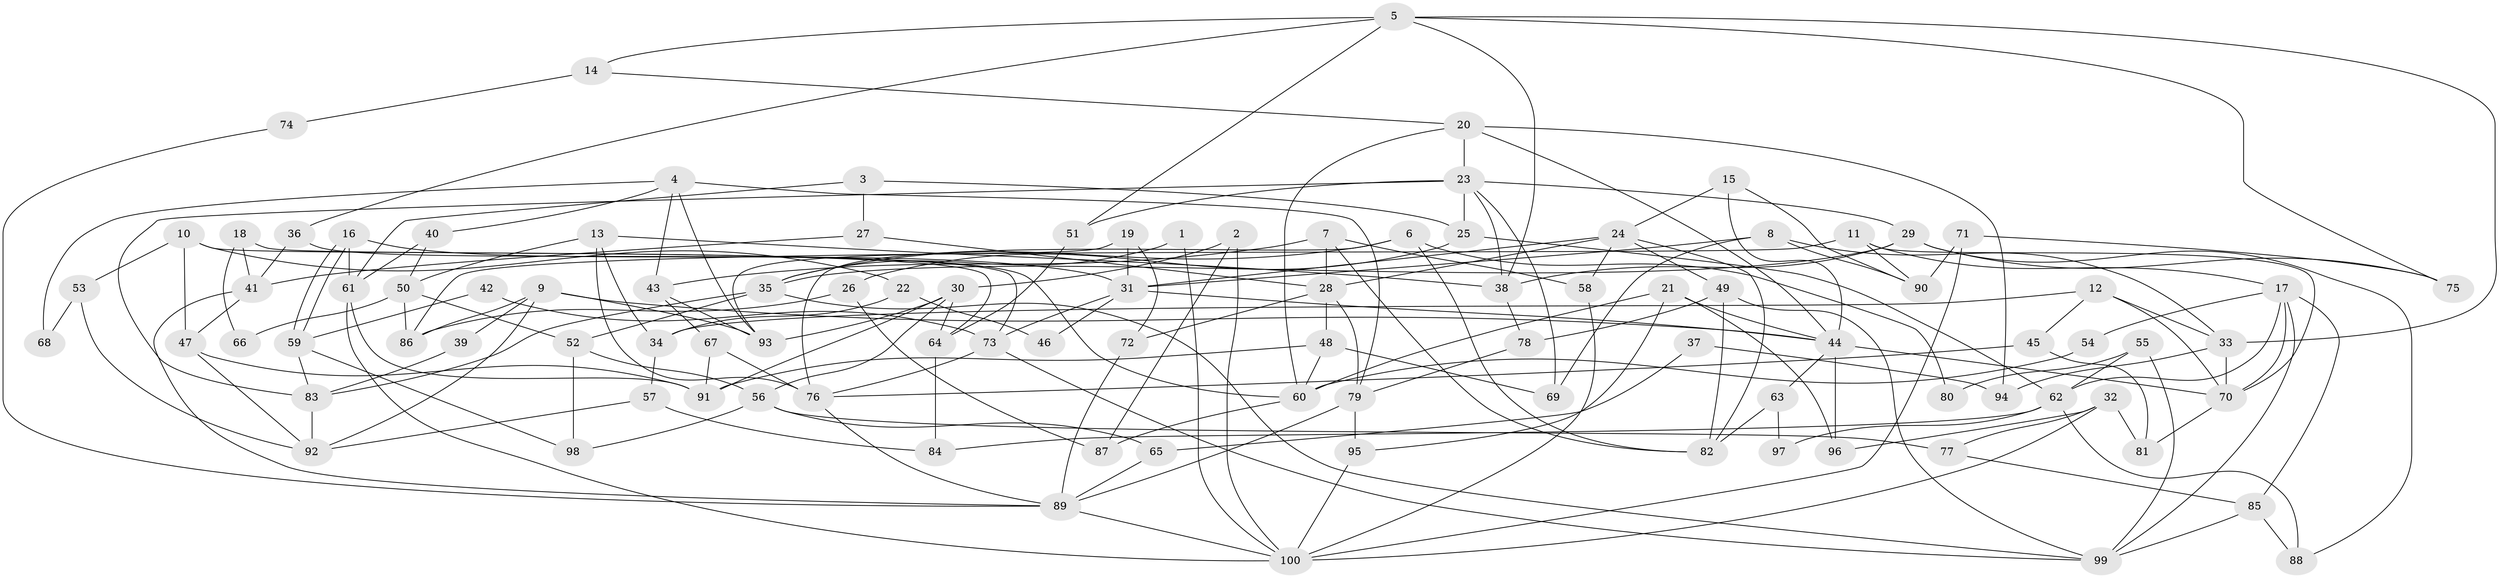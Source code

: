 // Generated by graph-tools (version 1.1) at 2025/38/02/21/25 10:38:59]
// undirected, 100 vertices, 200 edges
graph export_dot {
graph [start="1"]
  node [color=gray90,style=filled];
  1;
  2;
  3;
  4;
  5;
  6;
  7;
  8;
  9;
  10;
  11;
  12;
  13;
  14;
  15;
  16;
  17;
  18;
  19;
  20;
  21;
  22;
  23;
  24;
  25;
  26;
  27;
  28;
  29;
  30;
  31;
  32;
  33;
  34;
  35;
  36;
  37;
  38;
  39;
  40;
  41;
  42;
  43;
  44;
  45;
  46;
  47;
  48;
  49;
  50;
  51;
  52;
  53;
  54;
  55;
  56;
  57;
  58;
  59;
  60;
  61;
  62;
  63;
  64;
  65;
  66;
  67;
  68;
  69;
  70;
  71;
  72;
  73;
  74;
  75;
  76;
  77;
  78;
  79;
  80;
  81;
  82;
  83;
  84;
  85;
  86;
  87;
  88;
  89;
  90;
  91;
  92;
  93;
  94;
  95;
  96;
  97;
  98;
  99;
  100;
  1 -- 100;
  1 -- 35;
  2 -- 100;
  2 -- 30;
  2 -- 87;
  3 -- 27;
  3 -- 61;
  3 -- 25;
  4 -- 40;
  4 -- 79;
  4 -- 43;
  4 -- 68;
  4 -- 93;
  5 -- 33;
  5 -- 38;
  5 -- 14;
  5 -- 36;
  5 -- 51;
  5 -- 75;
  6 -- 35;
  6 -- 76;
  6 -- 80;
  6 -- 82;
  7 -- 43;
  7 -- 28;
  7 -- 58;
  7 -- 82;
  8 -- 31;
  8 -- 90;
  8 -- 33;
  8 -- 69;
  9 -- 93;
  9 -- 44;
  9 -- 39;
  9 -- 86;
  9 -- 92;
  10 -- 64;
  10 -- 47;
  10 -- 22;
  10 -- 53;
  11 -- 70;
  11 -- 17;
  11 -- 86;
  11 -- 90;
  12 -- 70;
  12 -- 33;
  12 -- 34;
  12 -- 45;
  13 -- 50;
  13 -- 76;
  13 -- 34;
  13 -- 38;
  14 -- 20;
  14 -- 74;
  15 -- 90;
  15 -- 44;
  15 -- 24;
  16 -- 59;
  16 -- 59;
  16 -- 31;
  16 -- 61;
  17 -- 62;
  17 -- 70;
  17 -- 54;
  17 -- 85;
  17 -- 99;
  18 -- 41;
  18 -- 73;
  18 -- 66;
  19 -- 72;
  19 -- 31;
  19 -- 93;
  20 -- 44;
  20 -- 23;
  20 -- 60;
  20 -- 94;
  21 -- 96;
  21 -- 60;
  21 -- 44;
  21 -- 95;
  22 -- 34;
  22 -- 46;
  23 -- 38;
  23 -- 51;
  23 -- 25;
  23 -- 29;
  23 -- 69;
  23 -- 83;
  24 -- 82;
  24 -- 28;
  24 -- 31;
  24 -- 49;
  24 -- 58;
  25 -- 26;
  25 -- 62;
  26 -- 86;
  26 -- 87;
  27 -- 28;
  27 -- 41;
  28 -- 48;
  28 -- 72;
  28 -- 79;
  29 -- 38;
  29 -- 35;
  29 -- 75;
  29 -- 88;
  30 -- 91;
  30 -- 93;
  30 -- 56;
  30 -- 64;
  31 -- 73;
  31 -- 44;
  31 -- 46;
  32 -- 100;
  32 -- 77;
  32 -- 81;
  32 -- 96;
  33 -- 70;
  33 -- 94;
  34 -- 57;
  35 -- 99;
  35 -- 52;
  35 -- 83;
  36 -- 60;
  36 -- 41;
  37 -- 94;
  37 -- 65;
  38 -- 78;
  39 -- 83;
  40 -- 50;
  40 -- 61;
  41 -- 89;
  41 -- 47;
  42 -- 73;
  42 -- 59;
  43 -- 93;
  43 -- 67;
  44 -- 63;
  44 -- 70;
  44 -- 96;
  45 -- 76;
  45 -- 81;
  47 -- 92;
  47 -- 91;
  48 -- 60;
  48 -- 69;
  48 -- 91;
  49 -- 82;
  49 -- 78;
  49 -- 99;
  50 -- 86;
  50 -- 52;
  50 -- 66;
  51 -- 64;
  52 -- 98;
  52 -- 56;
  53 -- 92;
  53 -- 68;
  54 -- 60;
  55 -- 99;
  55 -- 62;
  55 -- 80;
  56 -- 65;
  56 -- 77;
  56 -- 98;
  57 -- 92;
  57 -- 84;
  58 -- 100;
  59 -- 83;
  59 -- 98;
  60 -- 87;
  61 -- 91;
  61 -- 100;
  62 -- 88;
  62 -- 84;
  62 -- 97;
  63 -- 82;
  63 -- 97;
  64 -- 84;
  65 -- 89;
  67 -- 91;
  67 -- 76;
  70 -- 81;
  71 -- 100;
  71 -- 75;
  71 -- 90;
  72 -- 89;
  73 -- 99;
  73 -- 76;
  74 -- 89;
  76 -- 89;
  77 -- 85;
  78 -- 79;
  79 -- 95;
  79 -- 89;
  83 -- 92;
  85 -- 99;
  85 -- 88;
  89 -- 100;
  95 -- 100;
}
